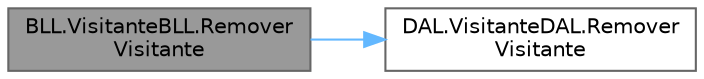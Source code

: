 digraph "BLL.VisitanteBLL.RemoverVisitante"
{
 // LATEX_PDF_SIZE
  bgcolor="transparent";
  edge [fontname=Helvetica,fontsize=10,labelfontname=Helvetica,labelfontsize=10];
  node [fontname=Helvetica,fontsize=10,shape=box,height=0.2,width=0.4];
  rankdir="LR";
  Node1 [id="Node000001",label="BLL.VisitanteBLL.Remover\lVisitante",height=0.2,width=0.4,color="gray40", fillcolor="grey60", style="filled", fontcolor="black",tooltip="Remove um visitante da coleção pelo seu nome."];
  Node1 -> Node2 [id="edge1_Node000001_Node000002",color="steelblue1",style="solid",tooltip=" "];
  Node2 [id="Node000002",label="DAL.VisitanteDAL.Remover\lVisitante",height=0.2,width=0.4,color="grey40", fillcolor="white", style="filled",URL="$class_d_a_l_1_1_visitante_d_a_l.html#a85f41d46dfd738dc850fb2748c52950e",tooltip="Remove um visitante da coleção."];
}

